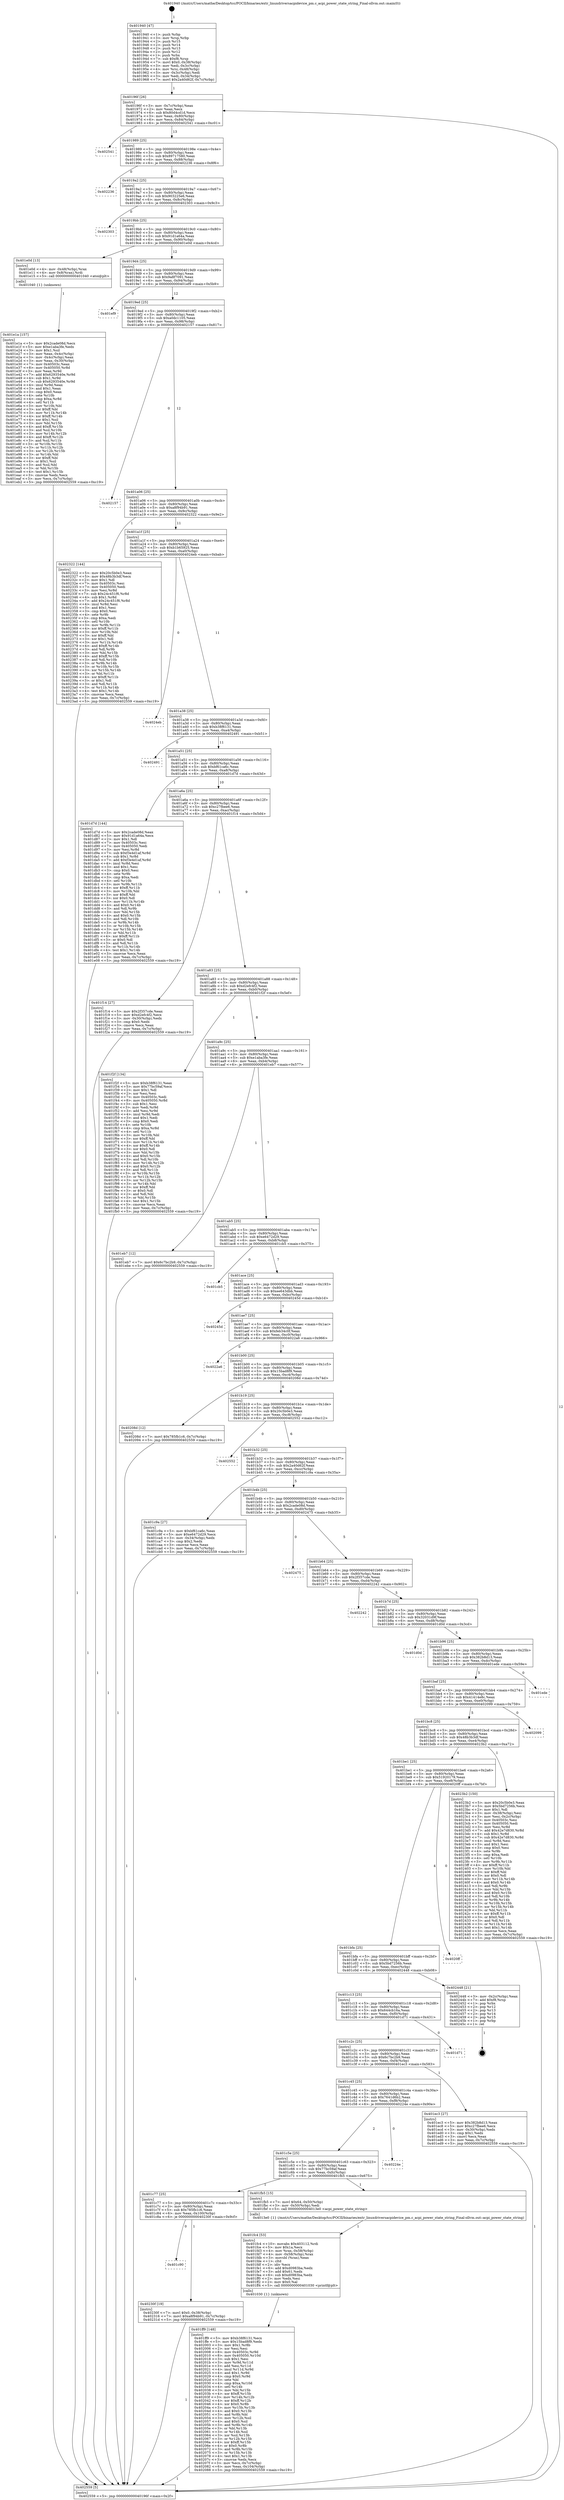 digraph "0x401940" {
  label = "0x401940 (/mnt/c/Users/mathe/Desktop/tcc/POCII/binaries/extr_linuxdriversacpidevice_pm.c_acpi_power_state_string_Final-ollvm.out::main(0))"
  labelloc = "t"
  node[shape=record]

  Entry [label="",width=0.3,height=0.3,shape=circle,fillcolor=black,style=filled]
  "0x40196f" [label="{
     0x40196f [26]\l
     | [instrs]\l
     &nbsp;&nbsp;0x40196f \<+3\>: mov -0x7c(%rbp),%eax\l
     &nbsp;&nbsp;0x401972 \<+2\>: mov %eax,%ecx\l
     &nbsp;&nbsp;0x401974 \<+6\>: sub $0x80d4cd1d,%ecx\l
     &nbsp;&nbsp;0x40197a \<+3\>: mov %eax,-0x80(%rbp)\l
     &nbsp;&nbsp;0x40197d \<+6\>: mov %ecx,-0x84(%rbp)\l
     &nbsp;&nbsp;0x401983 \<+6\>: je 0000000000402541 \<main+0xc01\>\l
  }"]
  "0x402541" [label="{
     0x402541\l
  }", style=dashed]
  "0x401989" [label="{
     0x401989 [25]\l
     | [instrs]\l
     &nbsp;&nbsp;0x401989 \<+5\>: jmp 000000000040198e \<main+0x4e\>\l
     &nbsp;&nbsp;0x40198e \<+3\>: mov -0x80(%rbp),%eax\l
     &nbsp;&nbsp;0x401991 \<+5\>: sub $0x89717580,%eax\l
     &nbsp;&nbsp;0x401996 \<+6\>: mov %eax,-0x88(%rbp)\l
     &nbsp;&nbsp;0x40199c \<+6\>: je 0000000000402236 \<main+0x8f6\>\l
  }"]
  Exit [label="",width=0.3,height=0.3,shape=circle,fillcolor=black,style=filled,peripheries=2]
  "0x402236" [label="{
     0x402236\l
  }", style=dashed]
  "0x4019a2" [label="{
     0x4019a2 [25]\l
     | [instrs]\l
     &nbsp;&nbsp;0x4019a2 \<+5\>: jmp 00000000004019a7 \<main+0x67\>\l
     &nbsp;&nbsp;0x4019a7 \<+3\>: mov -0x80(%rbp),%eax\l
     &nbsp;&nbsp;0x4019aa \<+5\>: sub $0x903225e6,%eax\l
     &nbsp;&nbsp;0x4019af \<+6\>: mov %eax,-0x8c(%rbp)\l
     &nbsp;&nbsp;0x4019b5 \<+6\>: je 0000000000402303 \<main+0x9c3\>\l
  }"]
  "0x401c90" [label="{
     0x401c90\l
  }", style=dashed]
  "0x402303" [label="{
     0x402303\l
  }", style=dashed]
  "0x4019bb" [label="{
     0x4019bb [25]\l
     | [instrs]\l
     &nbsp;&nbsp;0x4019bb \<+5\>: jmp 00000000004019c0 \<main+0x80\>\l
     &nbsp;&nbsp;0x4019c0 \<+3\>: mov -0x80(%rbp),%eax\l
     &nbsp;&nbsp;0x4019c3 \<+5\>: sub $0x91d1a64a,%eax\l
     &nbsp;&nbsp;0x4019c8 \<+6\>: mov %eax,-0x90(%rbp)\l
     &nbsp;&nbsp;0x4019ce \<+6\>: je 0000000000401e0d \<main+0x4cd\>\l
  }"]
  "0x40230f" [label="{
     0x40230f [19]\l
     | [instrs]\l
     &nbsp;&nbsp;0x40230f \<+7\>: movl $0x0,-0x38(%rbp)\l
     &nbsp;&nbsp;0x402316 \<+7\>: movl $0xa8f94b91,-0x7c(%rbp)\l
     &nbsp;&nbsp;0x40231d \<+5\>: jmp 0000000000402559 \<main+0xc19\>\l
  }"]
  "0x401e0d" [label="{
     0x401e0d [13]\l
     | [instrs]\l
     &nbsp;&nbsp;0x401e0d \<+4\>: mov -0x48(%rbp),%rax\l
     &nbsp;&nbsp;0x401e11 \<+4\>: mov 0x8(%rax),%rdi\l
     &nbsp;&nbsp;0x401e15 \<+5\>: call 0000000000401040 \<atoi@plt\>\l
     | [calls]\l
     &nbsp;&nbsp;0x401040 \{1\} (unknown)\l
  }"]
  "0x4019d4" [label="{
     0x4019d4 [25]\l
     | [instrs]\l
     &nbsp;&nbsp;0x4019d4 \<+5\>: jmp 00000000004019d9 \<main+0x99\>\l
     &nbsp;&nbsp;0x4019d9 \<+3\>: mov -0x80(%rbp),%eax\l
     &nbsp;&nbsp;0x4019dc \<+5\>: sub $0x9a8f7091,%eax\l
     &nbsp;&nbsp;0x4019e1 \<+6\>: mov %eax,-0x94(%rbp)\l
     &nbsp;&nbsp;0x4019e7 \<+6\>: je 0000000000401ef9 \<main+0x5b9\>\l
  }"]
  "0x401ff9" [label="{
     0x401ff9 [148]\l
     | [instrs]\l
     &nbsp;&nbsp;0x401ff9 \<+5\>: mov $0xb38f6131,%ecx\l
     &nbsp;&nbsp;0x401ffe \<+5\>: mov $0x15bad8f9,%edx\l
     &nbsp;&nbsp;0x402003 \<+3\>: mov $0x1,%r8b\l
     &nbsp;&nbsp;0x402006 \<+2\>: xor %esi,%esi\l
     &nbsp;&nbsp;0x402008 \<+8\>: mov 0x40503c,%r9d\l
     &nbsp;&nbsp;0x402010 \<+8\>: mov 0x405050,%r10d\l
     &nbsp;&nbsp;0x402018 \<+3\>: sub $0x1,%esi\l
     &nbsp;&nbsp;0x40201b \<+3\>: mov %r9d,%r11d\l
     &nbsp;&nbsp;0x40201e \<+3\>: add %esi,%r11d\l
     &nbsp;&nbsp;0x402021 \<+4\>: imul %r11d,%r9d\l
     &nbsp;&nbsp;0x402025 \<+4\>: and $0x1,%r9d\l
     &nbsp;&nbsp;0x402029 \<+4\>: cmp $0x0,%r9d\l
     &nbsp;&nbsp;0x40202d \<+3\>: sete %bl\l
     &nbsp;&nbsp;0x402030 \<+4\>: cmp $0xa,%r10d\l
     &nbsp;&nbsp;0x402034 \<+4\>: setl %r14b\l
     &nbsp;&nbsp;0x402038 \<+3\>: mov %bl,%r15b\l
     &nbsp;&nbsp;0x40203b \<+4\>: xor $0xff,%r15b\l
     &nbsp;&nbsp;0x40203f \<+3\>: mov %r14b,%r12b\l
     &nbsp;&nbsp;0x402042 \<+4\>: xor $0xff,%r12b\l
     &nbsp;&nbsp;0x402046 \<+4\>: xor $0x0,%r8b\l
     &nbsp;&nbsp;0x40204a \<+3\>: mov %r15b,%r13b\l
     &nbsp;&nbsp;0x40204d \<+4\>: and $0x0,%r13b\l
     &nbsp;&nbsp;0x402051 \<+3\>: and %r8b,%bl\l
     &nbsp;&nbsp;0x402054 \<+3\>: mov %r12b,%sil\l
     &nbsp;&nbsp;0x402057 \<+4\>: and $0x0,%sil\l
     &nbsp;&nbsp;0x40205b \<+3\>: and %r8b,%r14b\l
     &nbsp;&nbsp;0x40205e \<+3\>: or %bl,%r13b\l
     &nbsp;&nbsp;0x402061 \<+3\>: or %r14b,%sil\l
     &nbsp;&nbsp;0x402064 \<+3\>: xor %sil,%r13b\l
     &nbsp;&nbsp;0x402067 \<+3\>: or %r12b,%r15b\l
     &nbsp;&nbsp;0x40206a \<+4\>: xor $0xff,%r15b\l
     &nbsp;&nbsp;0x40206e \<+4\>: or $0x0,%r8b\l
     &nbsp;&nbsp;0x402072 \<+3\>: and %r8b,%r15b\l
     &nbsp;&nbsp;0x402075 \<+3\>: or %r15b,%r13b\l
     &nbsp;&nbsp;0x402078 \<+4\>: test $0x1,%r13b\l
     &nbsp;&nbsp;0x40207c \<+3\>: cmovne %edx,%ecx\l
     &nbsp;&nbsp;0x40207f \<+3\>: mov %ecx,-0x7c(%rbp)\l
     &nbsp;&nbsp;0x402082 \<+6\>: mov %eax,-0x104(%rbp)\l
     &nbsp;&nbsp;0x402088 \<+5\>: jmp 0000000000402559 \<main+0xc19\>\l
  }"]
  "0x401ef9" [label="{
     0x401ef9\l
  }", style=dashed]
  "0x4019ed" [label="{
     0x4019ed [25]\l
     | [instrs]\l
     &nbsp;&nbsp;0x4019ed \<+5\>: jmp 00000000004019f2 \<main+0xb2\>\l
     &nbsp;&nbsp;0x4019f2 \<+3\>: mov -0x80(%rbp),%eax\l
     &nbsp;&nbsp;0x4019f5 \<+5\>: sub $0xa0dc1105,%eax\l
     &nbsp;&nbsp;0x4019fa \<+6\>: mov %eax,-0x98(%rbp)\l
     &nbsp;&nbsp;0x401a00 \<+6\>: je 0000000000402157 \<main+0x817\>\l
  }"]
  "0x401fc4" [label="{
     0x401fc4 [53]\l
     | [instrs]\l
     &nbsp;&nbsp;0x401fc4 \<+10\>: movabs $0x403112,%rdi\l
     &nbsp;&nbsp;0x401fce \<+5\>: mov $0x1a,%ecx\l
     &nbsp;&nbsp;0x401fd3 \<+4\>: mov %rax,-0x58(%rbp)\l
     &nbsp;&nbsp;0x401fd7 \<+4\>: mov -0x58(%rbp),%rax\l
     &nbsp;&nbsp;0x401fdb \<+3\>: movsbl (%rax),%eax\l
     &nbsp;&nbsp;0x401fde \<+1\>: cltd\l
     &nbsp;&nbsp;0x401fdf \<+2\>: idiv %ecx\l
     &nbsp;&nbsp;0x401fe1 \<+6\>: add $0xd0983ba,%edx\l
     &nbsp;&nbsp;0x401fe7 \<+3\>: add $0x61,%edx\l
     &nbsp;&nbsp;0x401fea \<+6\>: sub $0xd0983ba,%edx\l
     &nbsp;&nbsp;0x401ff0 \<+2\>: mov %edx,%esi\l
     &nbsp;&nbsp;0x401ff2 \<+2\>: mov $0x0,%al\l
     &nbsp;&nbsp;0x401ff4 \<+5\>: call 0000000000401030 \<printf@plt\>\l
     | [calls]\l
     &nbsp;&nbsp;0x401030 \{1\} (unknown)\l
  }"]
  "0x402157" [label="{
     0x402157\l
  }", style=dashed]
  "0x401a06" [label="{
     0x401a06 [25]\l
     | [instrs]\l
     &nbsp;&nbsp;0x401a06 \<+5\>: jmp 0000000000401a0b \<main+0xcb\>\l
     &nbsp;&nbsp;0x401a0b \<+3\>: mov -0x80(%rbp),%eax\l
     &nbsp;&nbsp;0x401a0e \<+5\>: sub $0xa8f94b91,%eax\l
     &nbsp;&nbsp;0x401a13 \<+6\>: mov %eax,-0x9c(%rbp)\l
     &nbsp;&nbsp;0x401a19 \<+6\>: je 0000000000402322 \<main+0x9e2\>\l
  }"]
  "0x401c77" [label="{
     0x401c77 [25]\l
     | [instrs]\l
     &nbsp;&nbsp;0x401c77 \<+5\>: jmp 0000000000401c7c \<main+0x33c\>\l
     &nbsp;&nbsp;0x401c7c \<+3\>: mov -0x80(%rbp),%eax\l
     &nbsp;&nbsp;0x401c7f \<+5\>: sub $0x785fb1c6,%eax\l
     &nbsp;&nbsp;0x401c84 \<+6\>: mov %eax,-0x100(%rbp)\l
     &nbsp;&nbsp;0x401c8a \<+6\>: je 000000000040230f \<main+0x9cf\>\l
  }"]
  "0x402322" [label="{
     0x402322 [144]\l
     | [instrs]\l
     &nbsp;&nbsp;0x402322 \<+5\>: mov $0x20c5b0e3,%eax\l
     &nbsp;&nbsp;0x402327 \<+5\>: mov $0x48b3b3df,%ecx\l
     &nbsp;&nbsp;0x40232c \<+2\>: mov $0x1,%dl\l
     &nbsp;&nbsp;0x40232e \<+7\>: mov 0x40503c,%esi\l
     &nbsp;&nbsp;0x402335 \<+7\>: mov 0x405050,%edi\l
     &nbsp;&nbsp;0x40233c \<+3\>: mov %esi,%r8d\l
     &nbsp;&nbsp;0x40233f \<+7\>: sub $0x24c451f6,%r8d\l
     &nbsp;&nbsp;0x402346 \<+4\>: sub $0x1,%r8d\l
     &nbsp;&nbsp;0x40234a \<+7\>: add $0x24c451f6,%r8d\l
     &nbsp;&nbsp;0x402351 \<+4\>: imul %r8d,%esi\l
     &nbsp;&nbsp;0x402355 \<+3\>: and $0x1,%esi\l
     &nbsp;&nbsp;0x402358 \<+3\>: cmp $0x0,%esi\l
     &nbsp;&nbsp;0x40235b \<+4\>: sete %r9b\l
     &nbsp;&nbsp;0x40235f \<+3\>: cmp $0xa,%edi\l
     &nbsp;&nbsp;0x402362 \<+4\>: setl %r10b\l
     &nbsp;&nbsp;0x402366 \<+3\>: mov %r9b,%r11b\l
     &nbsp;&nbsp;0x402369 \<+4\>: xor $0xff,%r11b\l
     &nbsp;&nbsp;0x40236d \<+3\>: mov %r10b,%bl\l
     &nbsp;&nbsp;0x402370 \<+3\>: xor $0xff,%bl\l
     &nbsp;&nbsp;0x402373 \<+3\>: xor $0x1,%dl\l
     &nbsp;&nbsp;0x402376 \<+3\>: mov %r11b,%r14b\l
     &nbsp;&nbsp;0x402379 \<+4\>: and $0xff,%r14b\l
     &nbsp;&nbsp;0x40237d \<+3\>: and %dl,%r9b\l
     &nbsp;&nbsp;0x402380 \<+3\>: mov %bl,%r15b\l
     &nbsp;&nbsp;0x402383 \<+4\>: and $0xff,%r15b\l
     &nbsp;&nbsp;0x402387 \<+3\>: and %dl,%r10b\l
     &nbsp;&nbsp;0x40238a \<+3\>: or %r9b,%r14b\l
     &nbsp;&nbsp;0x40238d \<+3\>: or %r10b,%r15b\l
     &nbsp;&nbsp;0x402390 \<+3\>: xor %r15b,%r14b\l
     &nbsp;&nbsp;0x402393 \<+3\>: or %bl,%r11b\l
     &nbsp;&nbsp;0x402396 \<+4\>: xor $0xff,%r11b\l
     &nbsp;&nbsp;0x40239a \<+3\>: or $0x1,%dl\l
     &nbsp;&nbsp;0x40239d \<+3\>: and %dl,%r11b\l
     &nbsp;&nbsp;0x4023a0 \<+3\>: or %r11b,%r14b\l
     &nbsp;&nbsp;0x4023a3 \<+4\>: test $0x1,%r14b\l
     &nbsp;&nbsp;0x4023a7 \<+3\>: cmovne %ecx,%eax\l
     &nbsp;&nbsp;0x4023aa \<+3\>: mov %eax,-0x7c(%rbp)\l
     &nbsp;&nbsp;0x4023ad \<+5\>: jmp 0000000000402559 \<main+0xc19\>\l
  }"]
  "0x401a1f" [label="{
     0x401a1f [25]\l
     | [instrs]\l
     &nbsp;&nbsp;0x401a1f \<+5\>: jmp 0000000000401a24 \<main+0xe4\>\l
     &nbsp;&nbsp;0x401a24 \<+3\>: mov -0x80(%rbp),%eax\l
     &nbsp;&nbsp;0x401a27 \<+5\>: sub $0xb1b65925,%eax\l
     &nbsp;&nbsp;0x401a2c \<+6\>: mov %eax,-0xa0(%rbp)\l
     &nbsp;&nbsp;0x401a32 \<+6\>: je 00000000004024eb \<main+0xbab\>\l
  }"]
  "0x401fb5" [label="{
     0x401fb5 [15]\l
     | [instrs]\l
     &nbsp;&nbsp;0x401fb5 \<+7\>: movl $0x64,-0x50(%rbp)\l
     &nbsp;&nbsp;0x401fbc \<+3\>: mov -0x50(%rbp),%edi\l
     &nbsp;&nbsp;0x401fbf \<+5\>: call 00000000004013e0 \<acpi_power_state_string\>\l
     | [calls]\l
     &nbsp;&nbsp;0x4013e0 \{1\} (/mnt/c/Users/mathe/Desktop/tcc/POCII/binaries/extr_linuxdriversacpidevice_pm.c_acpi_power_state_string_Final-ollvm.out::acpi_power_state_string)\l
  }"]
  "0x4024eb" [label="{
     0x4024eb\l
  }", style=dashed]
  "0x401a38" [label="{
     0x401a38 [25]\l
     | [instrs]\l
     &nbsp;&nbsp;0x401a38 \<+5\>: jmp 0000000000401a3d \<main+0xfd\>\l
     &nbsp;&nbsp;0x401a3d \<+3\>: mov -0x80(%rbp),%eax\l
     &nbsp;&nbsp;0x401a40 \<+5\>: sub $0xb38f6131,%eax\l
     &nbsp;&nbsp;0x401a45 \<+6\>: mov %eax,-0xa4(%rbp)\l
     &nbsp;&nbsp;0x401a4b \<+6\>: je 0000000000402491 \<main+0xb51\>\l
  }"]
  "0x401c5e" [label="{
     0x401c5e [25]\l
     | [instrs]\l
     &nbsp;&nbsp;0x401c5e \<+5\>: jmp 0000000000401c63 \<main+0x323\>\l
     &nbsp;&nbsp;0x401c63 \<+3\>: mov -0x80(%rbp),%eax\l
     &nbsp;&nbsp;0x401c66 \<+5\>: sub $0x77bc59af,%eax\l
     &nbsp;&nbsp;0x401c6b \<+6\>: mov %eax,-0xfc(%rbp)\l
     &nbsp;&nbsp;0x401c71 \<+6\>: je 0000000000401fb5 \<main+0x675\>\l
  }"]
  "0x402491" [label="{
     0x402491\l
  }", style=dashed]
  "0x401a51" [label="{
     0x401a51 [25]\l
     | [instrs]\l
     &nbsp;&nbsp;0x401a51 \<+5\>: jmp 0000000000401a56 \<main+0x116\>\l
     &nbsp;&nbsp;0x401a56 \<+3\>: mov -0x80(%rbp),%eax\l
     &nbsp;&nbsp;0x401a59 \<+5\>: sub $0xbf61ca6c,%eax\l
     &nbsp;&nbsp;0x401a5e \<+6\>: mov %eax,-0xa8(%rbp)\l
     &nbsp;&nbsp;0x401a64 \<+6\>: je 0000000000401d7d \<main+0x43d\>\l
  }"]
  "0x40224e" [label="{
     0x40224e\l
  }", style=dashed]
  "0x401d7d" [label="{
     0x401d7d [144]\l
     | [instrs]\l
     &nbsp;&nbsp;0x401d7d \<+5\>: mov $0x2cade08d,%eax\l
     &nbsp;&nbsp;0x401d82 \<+5\>: mov $0x91d1a64a,%ecx\l
     &nbsp;&nbsp;0x401d87 \<+2\>: mov $0x1,%dl\l
     &nbsp;&nbsp;0x401d89 \<+7\>: mov 0x40503c,%esi\l
     &nbsp;&nbsp;0x401d90 \<+7\>: mov 0x405050,%edi\l
     &nbsp;&nbsp;0x401d97 \<+3\>: mov %esi,%r8d\l
     &nbsp;&nbsp;0x401d9a \<+7\>: sub $0xf3e4d1af,%r8d\l
     &nbsp;&nbsp;0x401da1 \<+4\>: sub $0x1,%r8d\l
     &nbsp;&nbsp;0x401da5 \<+7\>: add $0xf3e4d1af,%r8d\l
     &nbsp;&nbsp;0x401dac \<+4\>: imul %r8d,%esi\l
     &nbsp;&nbsp;0x401db0 \<+3\>: and $0x1,%esi\l
     &nbsp;&nbsp;0x401db3 \<+3\>: cmp $0x0,%esi\l
     &nbsp;&nbsp;0x401db6 \<+4\>: sete %r9b\l
     &nbsp;&nbsp;0x401dba \<+3\>: cmp $0xa,%edi\l
     &nbsp;&nbsp;0x401dbd \<+4\>: setl %r10b\l
     &nbsp;&nbsp;0x401dc1 \<+3\>: mov %r9b,%r11b\l
     &nbsp;&nbsp;0x401dc4 \<+4\>: xor $0xff,%r11b\l
     &nbsp;&nbsp;0x401dc8 \<+3\>: mov %r10b,%bl\l
     &nbsp;&nbsp;0x401dcb \<+3\>: xor $0xff,%bl\l
     &nbsp;&nbsp;0x401dce \<+3\>: xor $0x0,%dl\l
     &nbsp;&nbsp;0x401dd1 \<+3\>: mov %r11b,%r14b\l
     &nbsp;&nbsp;0x401dd4 \<+4\>: and $0x0,%r14b\l
     &nbsp;&nbsp;0x401dd8 \<+3\>: and %dl,%r9b\l
     &nbsp;&nbsp;0x401ddb \<+3\>: mov %bl,%r15b\l
     &nbsp;&nbsp;0x401dde \<+4\>: and $0x0,%r15b\l
     &nbsp;&nbsp;0x401de2 \<+3\>: and %dl,%r10b\l
     &nbsp;&nbsp;0x401de5 \<+3\>: or %r9b,%r14b\l
     &nbsp;&nbsp;0x401de8 \<+3\>: or %r10b,%r15b\l
     &nbsp;&nbsp;0x401deb \<+3\>: xor %r15b,%r14b\l
     &nbsp;&nbsp;0x401dee \<+3\>: or %bl,%r11b\l
     &nbsp;&nbsp;0x401df1 \<+4\>: xor $0xff,%r11b\l
     &nbsp;&nbsp;0x401df5 \<+3\>: or $0x0,%dl\l
     &nbsp;&nbsp;0x401df8 \<+3\>: and %dl,%r11b\l
     &nbsp;&nbsp;0x401dfb \<+3\>: or %r11b,%r14b\l
     &nbsp;&nbsp;0x401dfe \<+4\>: test $0x1,%r14b\l
     &nbsp;&nbsp;0x401e02 \<+3\>: cmovne %ecx,%eax\l
     &nbsp;&nbsp;0x401e05 \<+3\>: mov %eax,-0x7c(%rbp)\l
     &nbsp;&nbsp;0x401e08 \<+5\>: jmp 0000000000402559 \<main+0xc19\>\l
  }"]
  "0x401a6a" [label="{
     0x401a6a [25]\l
     | [instrs]\l
     &nbsp;&nbsp;0x401a6a \<+5\>: jmp 0000000000401a6f \<main+0x12f\>\l
     &nbsp;&nbsp;0x401a6f \<+3\>: mov -0x80(%rbp),%eax\l
     &nbsp;&nbsp;0x401a72 \<+5\>: sub $0xc27fbee6,%eax\l
     &nbsp;&nbsp;0x401a77 \<+6\>: mov %eax,-0xac(%rbp)\l
     &nbsp;&nbsp;0x401a7d \<+6\>: je 0000000000401f14 \<main+0x5d4\>\l
  }"]
  "0x401c45" [label="{
     0x401c45 [25]\l
     | [instrs]\l
     &nbsp;&nbsp;0x401c45 \<+5\>: jmp 0000000000401c4a \<main+0x30a\>\l
     &nbsp;&nbsp;0x401c4a \<+3\>: mov -0x80(%rbp),%eax\l
     &nbsp;&nbsp;0x401c4d \<+5\>: sub $0x7641d6b2,%eax\l
     &nbsp;&nbsp;0x401c52 \<+6\>: mov %eax,-0xf8(%rbp)\l
     &nbsp;&nbsp;0x401c58 \<+6\>: je 000000000040224e \<main+0x90e\>\l
  }"]
  "0x401f14" [label="{
     0x401f14 [27]\l
     | [instrs]\l
     &nbsp;&nbsp;0x401f14 \<+5\>: mov $0x2f357cde,%eax\l
     &nbsp;&nbsp;0x401f19 \<+5\>: mov $0xd2efc4f2,%ecx\l
     &nbsp;&nbsp;0x401f1e \<+3\>: mov -0x30(%rbp),%edx\l
     &nbsp;&nbsp;0x401f21 \<+3\>: cmp $0x0,%edx\l
     &nbsp;&nbsp;0x401f24 \<+3\>: cmove %ecx,%eax\l
     &nbsp;&nbsp;0x401f27 \<+3\>: mov %eax,-0x7c(%rbp)\l
     &nbsp;&nbsp;0x401f2a \<+5\>: jmp 0000000000402559 \<main+0xc19\>\l
  }"]
  "0x401a83" [label="{
     0x401a83 [25]\l
     | [instrs]\l
     &nbsp;&nbsp;0x401a83 \<+5\>: jmp 0000000000401a88 \<main+0x148\>\l
     &nbsp;&nbsp;0x401a88 \<+3\>: mov -0x80(%rbp),%eax\l
     &nbsp;&nbsp;0x401a8b \<+5\>: sub $0xd2efc4f2,%eax\l
     &nbsp;&nbsp;0x401a90 \<+6\>: mov %eax,-0xb0(%rbp)\l
     &nbsp;&nbsp;0x401a96 \<+6\>: je 0000000000401f2f \<main+0x5ef\>\l
  }"]
  "0x401ec3" [label="{
     0x401ec3 [27]\l
     | [instrs]\l
     &nbsp;&nbsp;0x401ec3 \<+5\>: mov $0x382b8d13,%eax\l
     &nbsp;&nbsp;0x401ec8 \<+5\>: mov $0xc27fbee6,%ecx\l
     &nbsp;&nbsp;0x401ecd \<+3\>: mov -0x30(%rbp),%edx\l
     &nbsp;&nbsp;0x401ed0 \<+3\>: cmp $0x1,%edx\l
     &nbsp;&nbsp;0x401ed3 \<+3\>: cmovl %ecx,%eax\l
     &nbsp;&nbsp;0x401ed6 \<+3\>: mov %eax,-0x7c(%rbp)\l
     &nbsp;&nbsp;0x401ed9 \<+5\>: jmp 0000000000402559 \<main+0xc19\>\l
  }"]
  "0x401f2f" [label="{
     0x401f2f [134]\l
     | [instrs]\l
     &nbsp;&nbsp;0x401f2f \<+5\>: mov $0xb38f6131,%eax\l
     &nbsp;&nbsp;0x401f34 \<+5\>: mov $0x77bc59af,%ecx\l
     &nbsp;&nbsp;0x401f39 \<+2\>: mov $0x1,%dl\l
     &nbsp;&nbsp;0x401f3b \<+2\>: xor %esi,%esi\l
     &nbsp;&nbsp;0x401f3d \<+7\>: mov 0x40503c,%edi\l
     &nbsp;&nbsp;0x401f44 \<+8\>: mov 0x405050,%r8d\l
     &nbsp;&nbsp;0x401f4c \<+3\>: sub $0x1,%esi\l
     &nbsp;&nbsp;0x401f4f \<+3\>: mov %edi,%r9d\l
     &nbsp;&nbsp;0x401f52 \<+3\>: add %esi,%r9d\l
     &nbsp;&nbsp;0x401f55 \<+4\>: imul %r9d,%edi\l
     &nbsp;&nbsp;0x401f59 \<+3\>: and $0x1,%edi\l
     &nbsp;&nbsp;0x401f5c \<+3\>: cmp $0x0,%edi\l
     &nbsp;&nbsp;0x401f5f \<+4\>: sete %r10b\l
     &nbsp;&nbsp;0x401f63 \<+4\>: cmp $0xa,%r8d\l
     &nbsp;&nbsp;0x401f67 \<+4\>: setl %r11b\l
     &nbsp;&nbsp;0x401f6b \<+3\>: mov %r10b,%bl\l
     &nbsp;&nbsp;0x401f6e \<+3\>: xor $0xff,%bl\l
     &nbsp;&nbsp;0x401f71 \<+3\>: mov %r11b,%r14b\l
     &nbsp;&nbsp;0x401f74 \<+4\>: xor $0xff,%r14b\l
     &nbsp;&nbsp;0x401f78 \<+3\>: xor $0x0,%dl\l
     &nbsp;&nbsp;0x401f7b \<+3\>: mov %bl,%r15b\l
     &nbsp;&nbsp;0x401f7e \<+4\>: and $0x0,%r15b\l
     &nbsp;&nbsp;0x401f82 \<+3\>: and %dl,%r10b\l
     &nbsp;&nbsp;0x401f85 \<+3\>: mov %r14b,%r12b\l
     &nbsp;&nbsp;0x401f88 \<+4\>: and $0x0,%r12b\l
     &nbsp;&nbsp;0x401f8c \<+3\>: and %dl,%r11b\l
     &nbsp;&nbsp;0x401f8f \<+3\>: or %r10b,%r15b\l
     &nbsp;&nbsp;0x401f92 \<+3\>: or %r11b,%r12b\l
     &nbsp;&nbsp;0x401f95 \<+3\>: xor %r12b,%r15b\l
     &nbsp;&nbsp;0x401f98 \<+3\>: or %r14b,%bl\l
     &nbsp;&nbsp;0x401f9b \<+3\>: xor $0xff,%bl\l
     &nbsp;&nbsp;0x401f9e \<+3\>: or $0x0,%dl\l
     &nbsp;&nbsp;0x401fa1 \<+2\>: and %dl,%bl\l
     &nbsp;&nbsp;0x401fa3 \<+3\>: or %bl,%r15b\l
     &nbsp;&nbsp;0x401fa6 \<+4\>: test $0x1,%r15b\l
     &nbsp;&nbsp;0x401faa \<+3\>: cmovne %ecx,%eax\l
     &nbsp;&nbsp;0x401fad \<+3\>: mov %eax,-0x7c(%rbp)\l
     &nbsp;&nbsp;0x401fb0 \<+5\>: jmp 0000000000402559 \<main+0xc19\>\l
  }"]
  "0x401a9c" [label="{
     0x401a9c [25]\l
     | [instrs]\l
     &nbsp;&nbsp;0x401a9c \<+5\>: jmp 0000000000401aa1 \<main+0x161\>\l
     &nbsp;&nbsp;0x401aa1 \<+3\>: mov -0x80(%rbp),%eax\l
     &nbsp;&nbsp;0x401aa4 \<+5\>: sub $0xe1aba3fe,%eax\l
     &nbsp;&nbsp;0x401aa9 \<+6\>: mov %eax,-0xb4(%rbp)\l
     &nbsp;&nbsp;0x401aaf \<+6\>: je 0000000000401eb7 \<main+0x577\>\l
  }"]
  "0x401c2c" [label="{
     0x401c2c [25]\l
     | [instrs]\l
     &nbsp;&nbsp;0x401c2c \<+5\>: jmp 0000000000401c31 \<main+0x2f1\>\l
     &nbsp;&nbsp;0x401c31 \<+3\>: mov -0x80(%rbp),%eax\l
     &nbsp;&nbsp;0x401c34 \<+5\>: sub $0x6c7bc2b9,%eax\l
     &nbsp;&nbsp;0x401c39 \<+6\>: mov %eax,-0xf4(%rbp)\l
     &nbsp;&nbsp;0x401c3f \<+6\>: je 0000000000401ec3 \<main+0x583\>\l
  }"]
  "0x401eb7" [label="{
     0x401eb7 [12]\l
     | [instrs]\l
     &nbsp;&nbsp;0x401eb7 \<+7\>: movl $0x6c7bc2b9,-0x7c(%rbp)\l
     &nbsp;&nbsp;0x401ebe \<+5\>: jmp 0000000000402559 \<main+0xc19\>\l
  }"]
  "0x401ab5" [label="{
     0x401ab5 [25]\l
     | [instrs]\l
     &nbsp;&nbsp;0x401ab5 \<+5\>: jmp 0000000000401aba \<main+0x17a\>\l
     &nbsp;&nbsp;0x401aba \<+3\>: mov -0x80(%rbp),%eax\l
     &nbsp;&nbsp;0x401abd \<+5\>: sub $0xe6472d29,%eax\l
     &nbsp;&nbsp;0x401ac2 \<+6\>: mov %eax,-0xb8(%rbp)\l
     &nbsp;&nbsp;0x401ac8 \<+6\>: je 0000000000401cb5 \<main+0x375\>\l
  }"]
  "0x401d71" [label="{
     0x401d71\l
  }", style=dashed]
  "0x401cb5" [label="{
     0x401cb5\l
  }", style=dashed]
  "0x401ace" [label="{
     0x401ace [25]\l
     | [instrs]\l
     &nbsp;&nbsp;0x401ace \<+5\>: jmp 0000000000401ad3 \<main+0x193\>\l
     &nbsp;&nbsp;0x401ad3 \<+3\>: mov -0x80(%rbp),%eax\l
     &nbsp;&nbsp;0x401ad6 \<+5\>: sub $0xee643dbb,%eax\l
     &nbsp;&nbsp;0x401adb \<+6\>: mov %eax,-0xbc(%rbp)\l
     &nbsp;&nbsp;0x401ae1 \<+6\>: je 000000000040245d \<main+0xb1d\>\l
  }"]
  "0x401c13" [label="{
     0x401c13 [25]\l
     | [instrs]\l
     &nbsp;&nbsp;0x401c13 \<+5\>: jmp 0000000000401c18 \<main+0x2d8\>\l
     &nbsp;&nbsp;0x401c18 \<+3\>: mov -0x80(%rbp),%eax\l
     &nbsp;&nbsp;0x401c1b \<+5\>: sub $0x644cb16a,%eax\l
     &nbsp;&nbsp;0x401c20 \<+6\>: mov %eax,-0xf0(%rbp)\l
     &nbsp;&nbsp;0x401c26 \<+6\>: je 0000000000401d71 \<main+0x431\>\l
  }"]
  "0x40245d" [label="{
     0x40245d\l
  }", style=dashed]
  "0x401ae7" [label="{
     0x401ae7 [25]\l
     | [instrs]\l
     &nbsp;&nbsp;0x401ae7 \<+5\>: jmp 0000000000401aec \<main+0x1ac\>\l
     &nbsp;&nbsp;0x401aec \<+3\>: mov -0x80(%rbp),%eax\l
     &nbsp;&nbsp;0x401aef \<+5\>: sub $0xfeb34c0f,%eax\l
     &nbsp;&nbsp;0x401af4 \<+6\>: mov %eax,-0xc0(%rbp)\l
     &nbsp;&nbsp;0x401afa \<+6\>: je 00000000004022a6 \<main+0x966\>\l
  }"]
  "0x402448" [label="{
     0x402448 [21]\l
     | [instrs]\l
     &nbsp;&nbsp;0x402448 \<+3\>: mov -0x2c(%rbp),%eax\l
     &nbsp;&nbsp;0x40244b \<+7\>: add $0xf8,%rsp\l
     &nbsp;&nbsp;0x402452 \<+1\>: pop %rbx\l
     &nbsp;&nbsp;0x402453 \<+2\>: pop %r12\l
     &nbsp;&nbsp;0x402455 \<+2\>: pop %r13\l
     &nbsp;&nbsp;0x402457 \<+2\>: pop %r14\l
     &nbsp;&nbsp;0x402459 \<+2\>: pop %r15\l
     &nbsp;&nbsp;0x40245b \<+1\>: pop %rbp\l
     &nbsp;&nbsp;0x40245c \<+1\>: ret\l
  }"]
  "0x4022a6" [label="{
     0x4022a6\l
  }", style=dashed]
  "0x401b00" [label="{
     0x401b00 [25]\l
     | [instrs]\l
     &nbsp;&nbsp;0x401b00 \<+5\>: jmp 0000000000401b05 \<main+0x1c5\>\l
     &nbsp;&nbsp;0x401b05 \<+3\>: mov -0x80(%rbp),%eax\l
     &nbsp;&nbsp;0x401b08 \<+5\>: sub $0x15bad8f9,%eax\l
     &nbsp;&nbsp;0x401b0d \<+6\>: mov %eax,-0xc4(%rbp)\l
     &nbsp;&nbsp;0x401b13 \<+6\>: je 000000000040208d \<main+0x74d\>\l
  }"]
  "0x401bfa" [label="{
     0x401bfa [25]\l
     | [instrs]\l
     &nbsp;&nbsp;0x401bfa \<+5\>: jmp 0000000000401bff \<main+0x2bf\>\l
     &nbsp;&nbsp;0x401bff \<+3\>: mov -0x80(%rbp),%eax\l
     &nbsp;&nbsp;0x401c02 \<+5\>: sub $0x5bd7256b,%eax\l
     &nbsp;&nbsp;0x401c07 \<+6\>: mov %eax,-0xec(%rbp)\l
     &nbsp;&nbsp;0x401c0d \<+6\>: je 0000000000402448 \<main+0xb08\>\l
  }"]
  "0x40208d" [label="{
     0x40208d [12]\l
     | [instrs]\l
     &nbsp;&nbsp;0x40208d \<+7\>: movl $0x785fb1c6,-0x7c(%rbp)\l
     &nbsp;&nbsp;0x402094 \<+5\>: jmp 0000000000402559 \<main+0xc19\>\l
  }"]
  "0x401b19" [label="{
     0x401b19 [25]\l
     | [instrs]\l
     &nbsp;&nbsp;0x401b19 \<+5\>: jmp 0000000000401b1e \<main+0x1de\>\l
     &nbsp;&nbsp;0x401b1e \<+3\>: mov -0x80(%rbp),%eax\l
     &nbsp;&nbsp;0x401b21 \<+5\>: sub $0x20c5b0e3,%eax\l
     &nbsp;&nbsp;0x401b26 \<+6\>: mov %eax,-0xc8(%rbp)\l
     &nbsp;&nbsp;0x401b2c \<+6\>: je 0000000000402552 \<main+0xc12\>\l
  }"]
  "0x4020ff" [label="{
     0x4020ff\l
  }", style=dashed]
  "0x402552" [label="{
     0x402552\l
  }", style=dashed]
  "0x401b32" [label="{
     0x401b32 [25]\l
     | [instrs]\l
     &nbsp;&nbsp;0x401b32 \<+5\>: jmp 0000000000401b37 \<main+0x1f7\>\l
     &nbsp;&nbsp;0x401b37 \<+3\>: mov -0x80(%rbp),%eax\l
     &nbsp;&nbsp;0x401b3a \<+5\>: sub $0x2a40d62f,%eax\l
     &nbsp;&nbsp;0x401b3f \<+6\>: mov %eax,-0xcc(%rbp)\l
     &nbsp;&nbsp;0x401b45 \<+6\>: je 0000000000401c9a \<main+0x35a\>\l
  }"]
  "0x401be1" [label="{
     0x401be1 [25]\l
     | [instrs]\l
     &nbsp;&nbsp;0x401be1 \<+5\>: jmp 0000000000401be6 \<main+0x2a6\>\l
     &nbsp;&nbsp;0x401be6 \<+3\>: mov -0x80(%rbp),%eax\l
     &nbsp;&nbsp;0x401be9 \<+5\>: sub $0x51920179,%eax\l
     &nbsp;&nbsp;0x401bee \<+6\>: mov %eax,-0xe8(%rbp)\l
     &nbsp;&nbsp;0x401bf4 \<+6\>: je 00000000004020ff \<main+0x7bf\>\l
  }"]
  "0x401c9a" [label="{
     0x401c9a [27]\l
     | [instrs]\l
     &nbsp;&nbsp;0x401c9a \<+5\>: mov $0xbf61ca6c,%eax\l
     &nbsp;&nbsp;0x401c9f \<+5\>: mov $0xe6472d29,%ecx\l
     &nbsp;&nbsp;0x401ca4 \<+3\>: mov -0x34(%rbp),%edx\l
     &nbsp;&nbsp;0x401ca7 \<+3\>: cmp $0x2,%edx\l
     &nbsp;&nbsp;0x401caa \<+3\>: cmovne %ecx,%eax\l
     &nbsp;&nbsp;0x401cad \<+3\>: mov %eax,-0x7c(%rbp)\l
     &nbsp;&nbsp;0x401cb0 \<+5\>: jmp 0000000000402559 \<main+0xc19\>\l
  }"]
  "0x401b4b" [label="{
     0x401b4b [25]\l
     | [instrs]\l
     &nbsp;&nbsp;0x401b4b \<+5\>: jmp 0000000000401b50 \<main+0x210\>\l
     &nbsp;&nbsp;0x401b50 \<+3\>: mov -0x80(%rbp),%eax\l
     &nbsp;&nbsp;0x401b53 \<+5\>: sub $0x2cade08d,%eax\l
     &nbsp;&nbsp;0x401b58 \<+6\>: mov %eax,-0xd0(%rbp)\l
     &nbsp;&nbsp;0x401b5e \<+6\>: je 0000000000402475 \<main+0xb35\>\l
  }"]
  "0x402559" [label="{
     0x402559 [5]\l
     | [instrs]\l
     &nbsp;&nbsp;0x402559 \<+5\>: jmp 000000000040196f \<main+0x2f\>\l
  }"]
  "0x401940" [label="{
     0x401940 [47]\l
     | [instrs]\l
     &nbsp;&nbsp;0x401940 \<+1\>: push %rbp\l
     &nbsp;&nbsp;0x401941 \<+3\>: mov %rsp,%rbp\l
     &nbsp;&nbsp;0x401944 \<+2\>: push %r15\l
     &nbsp;&nbsp;0x401946 \<+2\>: push %r14\l
     &nbsp;&nbsp;0x401948 \<+2\>: push %r13\l
     &nbsp;&nbsp;0x40194a \<+2\>: push %r12\l
     &nbsp;&nbsp;0x40194c \<+1\>: push %rbx\l
     &nbsp;&nbsp;0x40194d \<+7\>: sub $0xf8,%rsp\l
     &nbsp;&nbsp;0x401954 \<+7\>: movl $0x0,-0x38(%rbp)\l
     &nbsp;&nbsp;0x40195b \<+3\>: mov %edi,-0x3c(%rbp)\l
     &nbsp;&nbsp;0x40195e \<+4\>: mov %rsi,-0x48(%rbp)\l
     &nbsp;&nbsp;0x401962 \<+3\>: mov -0x3c(%rbp),%edi\l
     &nbsp;&nbsp;0x401965 \<+3\>: mov %edi,-0x34(%rbp)\l
     &nbsp;&nbsp;0x401968 \<+7\>: movl $0x2a40d62f,-0x7c(%rbp)\l
  }"]
  "0x401e1a" [label="{
     0x401e1a [157]\l
     | [instrs]\l
     &nbsp;&nbsp;0x401e1a \<+5\>: mov $0x2cade08d,%ecx\l
     &nbsp;&nbsp;0x401e1f \<+5\>: mov $0xe1aba3fe,%edx\l
     &nbsp;&nbsp;0x401e24 \<+3\>: mov $0x1,%sil\l
     &nbsp;&nbsp;0x401e27 \<+3\>: mov %eax,-0x4c(%rbp)\l
     &nbsp;&nbsp;0x401e2a \<+3\>: mov -0x4c(%rbp),%eax\l
     &nbsp;&nbsp;0x401e2d \<+3\>: mov %eax,-0x30(%rbp)\l
     &nbsp;&nbsp;0x401e30 \<+7\>: mov 0x40503c,%eax\l
     &nbsp;&nbsp;0x401e37 \<+8\>: mov 0x405050,%r8d\l
     &nbsp;&nbsp;0x401e3f \<+3\>: mov %eax,%r9d\l
     &nbsp;&nbsp;0x401e42 \<+7\>: add $0x6293540e,%r9d\l
     &nbsp;&nbsp;0x401e49 \<+4\>: sub $0x1,%r9d\l
     &nbsp;&nbsp;0x401e4d \<+7\>: sub $0x6293540e,%r9d\l
     &nbsp;&nbsp;0x401e54 \<+4\>: imul %r9d,%eax\l
     &nbsp;&nbsp;0x401e58 \<+3\>: and $0x1,%eax\l
     &nbsp;&nbsp;0x401e5b \<+3\>: cmp $0x0,%eax\l
     &nbsp;&nbsp;0x401e5e \<+4\>: sete %r10b\l
     &nbsp;&nbsp;0x401e62 \<+4\>: cmp $0xa,%r8d\l
     &nbsp;&nbsp;0x401e66 \<+4\>: setl %r11b\l
     &nbsp;&nbsp;0x401e6a \<+3\>: mov %r10b,%bl\l
     &nbsp;&nbsp;0x401e6d \<+3\>: xor $0xff,%bl\l
     &nbsp;&nbsp;0x401e70 \<+3\>: mov %r11b,%r14b\l
     &nbsp;&nbsp;0x401e73 \<+4\>: xor $0xff,%r14b\l
     &nbsp;&nbsp;0x401e77 \<+4\>: xor $0x1,%sil\l
     &nbsp;&nbsp;0x401e7b \<+3\>: mov %bl,%r15b\l
     &nbsp;&nbsp;0x401e7e \<+4\>: and $0xff,%r15b\l
     &nbsp;&nbsp;0x401e82 \<+3\>: and %sil,%r10b\l
     &nbsp;&nbsp;0x401e85 \<+3\>: mov %r14b,%r12b\l
     &nbsp;&nbsp;0x401e88 \<+4\>: and $0xff,%r12b\l
     &nbsp;&nbsp;0x401e8c \<+3\>: and %sil,%r11b\l
     &nbsp;&nbsp;0x401e8f \<+3\>: or %r10b,%r15b\l
     &nbsp;&nbsp;0x401e92 \<+3\>: or %r11b,%r12b\l
     &nbsp;&nbsp;0x401e95 \<+3\>: xor %r12b,%r15b\l
     &nbsp;&nbsp;0x401e98 \<+3\>: or %r14b,%bl\l
     &nbsp;&nbsp;0x401e9b \<+3\>: xor $0xff,%bl\l
     &nbsp;&nbsp;0x401e9e \<+4\>: or $0x1,%sil\l
     &nbsp;&nbsp;0x401ea2 \<+3\>: and %sil,%bl\l
     &nbsp;&nbsp;0x401ea5 \<+3\>: or %bl,%r15b\l
     &nbsp;&nbsp;0x401ea8 \<+4\>: test $0x1,%r15b\l
     &nbsp;&nbsp;0x401eac \<+3\>: cmovne %edx,%ecx\l
     &nbsp;&nbsp;0x401eaf \<+3\>: mov %ecx,-0x7c(%rbp)\l
     &nbsp;&nbsp;0x401eb2 \<+5\>: jmp 0000000000402559 \<main+0xc19\>\l
  }"]
  "0x4023b2" [label="{
     0x4023b2 [150]\l
     | [instrs]\l
     &nbsp;&nbsp;0x4023b2 \<+5\>: mov $0x20c5b0e3,%eax\l
     &nbsp;&nbsp;0x4023b7 \<+5\>: mov $0x5bd7256b,%ecx\l
     &nbsp;&nbsp;0x4023bc \<+2\>: mov $0x1,%dl\l
     &nbsp;&nbsp;0x4023be \<+3\>: mov -0x38(%rbp),%esi\l
     &nbsp;&nbsp;0x4023c1 \<+3\>: mov %esi,-0x2c(%rbp)\l
     &nbsp;&nbsp;0x4023c4 \<+7\>: mov 0x40503c,%esi\l
     &nbsp;&nbsp;0x4023cb \<+7\>: mov 0x405050,%edi\l
     &nbsp;&nbsp;0x4023d2 \<+3\>: mov %esi,%r8d\l
     &nbsp;&nbsp;0x4023d5 \<+7\>: add $0x42e7d830,%r8d\l
     &nbsp;&nbsp;0x4023dc \<+4\>: sub $0x1,%r8d\l
     &nbsp;&nbsp;0x4023e0 \<+7\>: sub $0x42e7d830,%r8d\l
     &nbsp;&nbsp;0x4023e7 \<+4\>: imul %r8d,%esi\l
     &nbsp;&nbsp;0x4023eb \<+3\>: and $0x1,%esi\l
     &nbsp;&nbsp;0x4023ee \<+3\>: cmp $0x0,%esi\l
     &nbsp;&nbsp;0x4023f1 \<+4\>: sete %r9b\l
     &nbsp;&nbsp;0x4023f5 \<+3\>: cmp $0xa,%edi\l
     &nbsp;&nbsp;0x4023f8 \<+4\>: setl %r10b\l
     &nbsp;&nbsp;0x4023fc \<+3\>: mov %r9b,%r11b\l
     &nbsp;&nbsp;0x4023ff \<+4\>: xor $0xff,%r11b\l
     &nbsp;&nbsp;0x402403 \<+3\>: mov %r10b,%bl\l
     &nbsp;&nbsp;0x402406 \<+3\>: xor $0xff,%bl\l
     &nbsp;&nbsp;0x402409 \<+3\>: xor $0x0,%dl\l
     &nbsp;&nbsp;0x40240c \<+3\>: mov %r11b,%r14b\l
     &nbsp;&nbsp;0x40240f \<+4\>: and $0x0,%r14b\l
     &nbsp;&nbsp;0x402413 \<+3\>: and %dl,%r9b\l
     &nbsp;&nbsp;0x402416 \<+3\>: mov %bl,%r15b\l
     &nbsp;&nbsp;0x402419 \<+4\>: and $0x0,%r15b\l
     &nbsp;&nbsp;0x40241d \<+3\>: and %dl,%r10b\l
     &nbsp;&nbsp;0x402420 \<+3\>: or %r9b,%r14b\l
     &nbsp;&nbsp;0x402423 \<+3\>: or %r10b,%r15b\l
     &nbsp;&nbsp;0x402426 \<+3\>: xor %r15b,%r14b\l
     &nbsp;&nbsp;0x402429 \<+3\>: or %bl,%r11b\l
     &nbsp;&nbsp;0x40242c \<+4\>: xor $0xff,%r11b\l
     &nbsp;&nbsp;0x402430 \<+3\>: or $0x0,%dl\l
     &nbsp;&nbsp;0x402433 \<+3\>: and %dl,%r11b\l
     &nbsp;&nbsp;0x402436 \<+3\>: or %r11b,%r14b\l
     &nbsp;&nbsp;0x402439 \<+4\>: test $0x1,%r14b\l
     &nbsp;&nbsp;0x40243d \<+3\>: cmovne %ecx,%eax\l
     &nbsp;&nbsp;0x402440 \<+3\>: mov %eax,-0x7c(%rbp)\l
     &nbsp;&nbsp;0x402443 \<+5\>: jmp 0000000000402559 \<main+0xc19\>\l
  }"]
  "0x402475" [label="{
     0x402475\l
  }", style=dashed]
  "0x401b64" [label="{
     0x401b64 [25]\l
     | [instrs]\l
     &nbsp;&nbsp;0x401b64 \<+5\>: jmp 0000000000401b69 \<main+0x229\>\l
     &nbsp;&nbsp;0x401b69 \<+3\>: mov -0x80(%rbp),%eax\l
     &nbsp;&nbsp;0x401b6c \<+5\>: sub $0x2f357cde,%eax\l
     &nbsp;&nbsp;0x401b71 \<+6\>: mov %eax,-0xd4(%rbp)\l
     &nbsp;&nbsp;0x401b77 \<+6\>: je 0000000000402242 \<main+0x902\>\l
  }"]
  "0x401bc8" [label="{
     0x401bc8 [25]\l
     | [instrs]\l
     &nbsp;&nbsp;0x401bc8 \<+5\>: jmp 0000000000401bcd \<main+0x28d\>\l
     &nbsp;&nbsp;0x401bcd \<+3\>: mov -0x80(%rbp),%eax\l
     &nbsp;&nbsp;0x401bd0 \<+5\>: sub $0x48b3b3df,%eax\l
     &nbsp;&nbsp;0x401bd5 \<+6\>: mov %eax,-0xe4(%rbp)\l
     &nbsp;&nbsp;0x401bdb \<+6\>: je 00000000004023b2 \<main+0xa72\>\l
  }"]
  "0x402242" [label="{
     0x402242\l
  }", style=dashed]
  "0x401b7d" [label="{
     0x401b7d [25]\l
     | [instrs]\l
     &nbsp;&nbsp;0x401b7d \<+5\>: jmp 0000000000401b82 \<main+0x242\>\l
     &nbsp;&nbsp;0x401b82 \<+3\>: mov -0x80(%rbp),%eax\l
     &nbsp;&nbsp;0x401b85 \<+5\>: sub $0x32031d9f,%eax\l
     &nbsp;&nbsp;0x401b8a \<+6\>: mov %eax,-0xd8(%rbp)\l
     &nbsp;&nbsp;0x401b90 \<+6\>: je 0000000000401d0d \<main+0x3cd\>\l
  }"]
  "0x402099" [label="{
     0x402099\l
  }", style=dashed]
  "0x401d0d" [label="{
     0x401d0d\l
  }", style=dashed]
  "0x401b96" [label="{
     0x401b96 [25]\l
     | [instrs]\l
     &nbsp;&nbsp;0x401b96 \<+5\>: jmp 0000000000401b9b \<main+0x25b\>\l
     &nbsp;&nbsp;0x401b9b \<+3\>: mov -0x80(%rbp),%eax\l
     &nbsp;&nbsp;0x401b9e \<+5\>: sub $0x382b8d13,%eax\l
     &nbsp;&nbsp;0x401ba3 \<+6\>: mov %eax,-0xdc(%rbp)\l
     &nbsp;&nbsp;0x401ba9 \<+6\>: je 0000000000401ede \<main+0x59e\>\l
  }"]
  "0x401baf" [label="{
     0x401baf [25]\l
     | [instrs]\l
     &nbsp;&nbsp;0x401baf \<+5\>: jmp 0000000000401bb4 \<main+0x274\>\l
     &nbsp;&nbsp;0x401bb4 \<+3\>: mov -0x80(%rbp),%eax\l
     &nbsp;&nbsp;0x401bb7 \<+5\>: sub $0x41414e8c,%eax\l
     &nbsp;&nbsp;0x401bbc \<+6\>: mov %eax,-0xe0(%rbp)\l
     &nbsp;&nbsp;0x401bc2 \<+6\>: je 0000000000402099 \<main+0x759\>\l
  }"]
  "0x401ede" [label="{
     0x401ede\l
  }", style=dashed]
  Entry -> "0x401940" [label=" 1"]
  "0x40196f" -> "0x402541" [label=" 0"]
  "0x40196f" -> "0x401989" [label=" 13"]
  "0x402448" -> Exit [label=" 1"]
  "0x401989" -> "0x402236" [label=" 0"]
  "0x401989" -> "0x4019a2" [label=" 13"]
  "0x4023b2" -> "0x402559" [label=" 1"]
  "0x4019a2" -> "0x402303" [label=" 0"]
  "0x4019a2" -> "0x4019bb" [label=" 13"]
  "0x402322" -> "0x402559" [label=" 1"]
  "0x4019bb" -> "0x401e0d" [label=" 1"]
  "0x4019bb" -> "0x4019d4" [label=" 12"]
  "0x40230f" -> "0x402559" [label=" 1"]
  "0x4019d4" -> "0x401ef9" [label=" 0"]
  "0x4019d4" -> "0x4019ed" [label=" 12"]
  "0x401c77" -> "0x40230f" [label=" 1"]
  "0x4019ed" -> "0x402157" [label=" 0"]
  "0x4019ed" -> "0x401a06" [label=" 12"]
  "0x401c77" -> "0x401c90" [label=" 0"]
  "0x401a06" -> "0x402322" [label=" 1"]
  "0x401a06" -> "0x401a1f" [label=" 11"]
  "0x40208d" -> "0x402559" [label=" 1"]
  "0x401a1f" -> "0x4024eb" [label=" 0"]
  "0x401a1f" -> "0x401a38" [label=" 11"]
  "0x401ff9" -> "0x402559" [label=" 1"]
  "0x401a38" -> "0x402491" [label=" 0"]
  "0x401a38" -> "0x401a51" [label=" 11"]
  "0x401fb5" -> "0x401fc4" [label=" 1"]
  "0x401a51" -> "0x401d7d" [label=" 1"]
  "0x401a51" -> "0x401a6a" [label=" 10"]
  "0x401c5e" -> "0x401c77" [label=" 1"]
  "0x401a6a" -> "0x401f14" [label=" 1"]
  "0x401a6a" -> "0x401a83" [label=" 9"]
  "0x401fc4" -> "0x401ff9" [label=" 1"]
  "0x401a83" -> "0x401f2f" [label=" 1"]
  "0x401a83" -> "0x401a9c" [label=" 8"]
  "0x401c45" -> "0x401c5e" [label=" 2"]
  "0x401a9c" -> "0x401eb7" [label=" 1"]
  "0x401a9c" -> "0x401ab5" [label=" 7"]
  "0x401c5e" -> "0x401fb5" [label=" 1"]
  "0x401ab5" -> "0x401cb5" [label=" 0"]
  "0x401ab5" -> "0x401ace" [label=" 7"]
  "0x401f2f" -> "0x402559" [label=" 1"]
  "0x401ace" -> "0x40245d" [label=" 0"]
  "0x401ace" -> "0x401ae7" [label=" 7"]
  "0x401ec3" -> "0x402559" [label=" 1"]
  "0x401ae7" -> "0x4022a6" [label=" 0"]
  "0x401ae7" -> "0x401b00" [label=" 7"]
  "0x401c2c" -> "0x401c45" [label=" 2"]
  "0x401b00" -> "0x40208d" [label=" 1"]
  "0x401b00" -> "0x401b19" [label=" 6"]
  "0x401c45" -> "0x40224e" [label=" 0"]
  "0x401b19" -> "0x402552" [label=" 0"]
  "0x401b19" -> "0x401b32" [label=" 6"]
  "0x401c13" -> "0x401c2c" [label=" 3"]
  "0x401b32" -> "0x401c9a" [label=" 1"]
  "0x401b32" -> "0x401b4b" [label=" 5"]
  "0x401c9a" -> "0x402559" [label=" 1"]
  "0x401940" -> "0x40196f" [label=" 1"]
  "0x402559" -> "0x40196f" [label=" 12"]
  "0x401d7d" -> "0x402559" [label=" 1"]
  "0x401e0d" -> "0x401e1a" [label=" 1"]
  "0x401e1a" -> "0x402559" [label=" 1"]
  "0x401eb7" -> "0x402559" [label=" 1"]
  "0x401f14" -> "0x402559" [label=" 1"]
  "0x401b4b" -> "0x402475" [label=" 0"]
  "0x401b4b" -> "0x401b64" [label=" 5"]
  "0x401bfa" -> "0x401c13" [label=" 3"]
  "0x401b64" -> "0x402242" [label=" 0"]
  "0x401b64" -> "0x401b7d" [label=" 5"]
  "0x401c2c" -> "0x401ec3" [label=" 1"]
  "0x401b7d" -> "0x401d0d" [label=" 0"]
  "0x401b7d" -> "0x401b96" [label=" 5"]
  "0x401be1" -> "0x401bfa" [label=" 4"]
  "0x401b96" -> "0x401ede" [label=" 0"]
  "0x401b96" -> "0x401baf" [label=" 5"]
  "0x401be1" -> "0x4020ff" [label=" 0"]
  "0x401baf" -> "0x402099" [label=" 0"]
  "0x401baf" -> "0x401bc8" [label=" 5"]
  "0x401bfa" -> "0x402448" [label=" 1"]
  "0x401bc8" -> "0x4023b2" [label=" 1"]
  "0x401bc8" -> "0x401be1" [label=" 4"]
  "0x401c13" -> "0x401d71" [label=" 0"]
}

